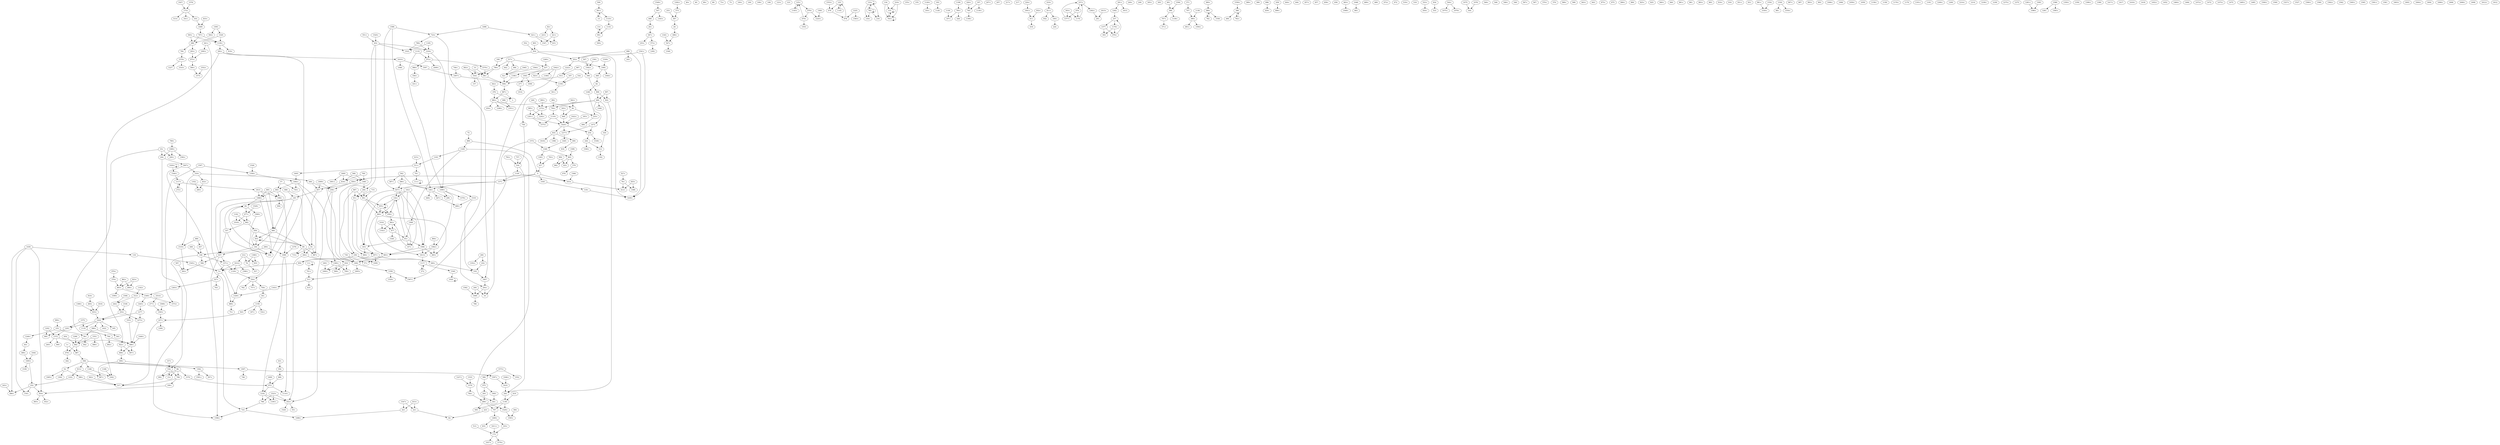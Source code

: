 digraph adj {
graph [k=22]
edge [d=-21]
"1+" [l=43 C=543]
"1-" [l=43 C=543]
"5+" [l=22 C=251]
"5-" [l=22 C=251]
"10+" [l=33 C=937]
"10-" [l=33 C=937]
"13+" [l=45 C=318]
"13-" [l=45 C=318]
"15+" [l=44 C=975]
"15-" [l=44 C=975]
"20+" [l=29 C=743]
"20-" [l=29 C=743]
"36+" [l=24 C=332]
"36-" [l=24 C=332]
"40+" [l=52 C=701]
"40-" [l=52 C=701]
"44+" [l=22 C=83]
"44-" [l=22 C=83]
"52+" [l=22 C=134]
"52-" [l=22 C=134]
"57+" [l=22 C=16]
"57-" [l=22 C=16]
"65+" [l=22 C=55]
"65-" [l=22 C=55]
"69+" [l=31 C=141]
"69-" [l=31 C=141]
"73+" [l=48 C=515]
"73-" [l=48 C=515]
"75+" [l=50 C=993]
"75-" [l=50 C=993]
"76+" [l=24 C=752]
"76-" [l=24 C=752]
"80+" [l=22 C=129]
"80-" [l=22 C=129]
"81+" [l=22 C=19]
"81-" [l=22 C=19]
"82+" [l=22 C=7]
"82-" [l=22 C=7]
"86+" [l=23 C=272]
"86-" [l=23 C=272]
"100+" [l=43 C=1018]
"100-" [l=43 C=1018]
"102+" [l=22 C=24]
"102-" [l=22 C=24]
"103+" [l=61 C=2187]
"103-" [l=61 C=2187]
"108+" [l=55 C=1104]
"108-" [l=55 C=1104]
"111+" [l=23 C=51]
"111-" [l=23 C=51]
"118+" [l=25 C=309]
"118-" [l=25 C=309]
"123+" [l=29 C=1991]
"123-" [l=29 C=1991]
"125+" [l=42 C=1299]
"125-" [l=42 C=1299]
"133+" [l=22 C=776]
"133-" [l=22 C=776]
"134+" [l=23 C=15]
"134-" [l=23 C=15]
"144+" [l=22 C=265]
"144-" [l=22 C=265]
"145+" [l=22 C=28]
"145-" [l=22 C=28]
"146+" [l=23 C=50]
"146-" [l=23 C=50]
"147+" [l=22 C=15]
"147-" [l=22 C=15]
"155+" [l=45 C=353]
"155-" [l=45 C=353]
"157+" [l=43 C=915]
"157-" [l=43 C=915]
"165+" [l=43 C=432]
"165-" [l=43 C=432]
"173+" [l=22 C=17]
"173-" [l=22 C=17]
"187+" [l=42 C=276]
"187-" [l=42 C=276]
"190+" [l=43 C=509]
"190-" [l=43 C=509]
"193+" [l=61 C=2027]
"193-" [l=61 C=2027]
"197+" [l=30 C=851]
"197-" [l=30 C=851]
"200+" [l=44 C=799]
"200-" [l=44 C=799]
"204+" [l=23 C=108]
"204-" [l=23 C=108]
"206+" [l=39 C=801]
"206-" [l=39 C=801]
"207+" [l=34 C=677]
"207-" [l=34 C=677]
"216+" [l=22 C=14]
"216-" [l=22 C=14]
"217+" [l=43 C=1049]
"217-" [l=43 C=1049]
"221+" [l=23 C=51]
"221-" [l=23 C=51]
"223+" [l=22 C=15]
"223-" [l=22 C=15]
"224+" [l=35 C=1038]
"224-" [l=35 C=1038]
"233+" [l=24 C=271]
"233-" [l=24 C=271]
"237+" [l=47 C=1978]
"237-" [l=47 C=1978]
"240+" [l=41 C=637]
"240-" [l=41 C=637]
"243+" [l=49 C=823]
"243-" [l=49 C=823]
"244+" [l=22 C=69]
"244-" [l=22 C=69]
"249+" [l=43 C=750]
"249-" [l=43 C=750]
"252+" [l=22 C=120]
"252-" [l=22 C=120]
"253+" [l=25 C=170]
"253-" [l=25 C=170]
"254+" [l=26 C=521]
"254-" [l=26 C=521]
"258+" [l=22 C=30]
"258-" [l=22 C=30]
"260+" [l=22 C=10]
"260-" [l=22 C=10]
"264+" [l=22 C=85]
"264-" [l=22 C=85]
"272+" [l=52 C=388]
"272-" [l=52 C=388]
"277+" [l=44 C=950]
"277-" [l=44 C=950]
"288+" [l=22 C=262]
"288-" [l=22 C=262]
"291+" [l=52 C=829]
"291-" [l=52 C=829]
"292+" [l=22 C=244]
"292-" [l=22 C=244]
"293+" [l=22 C=181]
"293-" [l=22 C=181]
"303+" [l=405 C=16233]
"303-" [l=405 C=16233]
"305+" [l=44 C=687]
"305-" [l=44 C=687]
"306+" [l=22 C=90]
"306-" [l=22 C=90]
"312+" [l=26 C=303]
"312-" [l=26 C=303]
"317+" [l=30 C=958]
"317-" [l=30 C=958]
"318+" [l=22 C=26]
"318-" [l=22 C=26]
"327+" [l=24 C=219]
"327-" [l=24 C=219]
"334+" [l=24 C=631]
"334-" [l=24 C=631]
"341+" [l=43 C=563]
"341-" [l=43 C=563]
"343+" [l=57 C=992]
"343-" [l=57 C=992]
"367+" [l=43 C=671]
"367-" [l=43 C=671]
"369+" [l=45 C=835]
"369-" [l=45 C=835]
"371+" [l=32 C=495]
"371-" [l=32 C=495]
"388+" [l=22 C=61]
"388-" [l=22 C=61]
"389+" [l=23 C=18]
"389-" [l=23 C=18]
"396+" [l=22 C=53]
"396-" [l=22 C=53]
"400+" [l=48 C=1043]
"400-" [l=48 C=1043]
"412+" [l=22 C=363]
"412-" [l=22 C=363]
"415+" [l=34 C=183]
"415-" [l=34 C=183]
"418+" [l=30 C=1161]
"418-" [l=30 C=1161]
"421+" [l=25 C=77]
"421-" [l=25 C=77]
"426+" [l=43 C=572]
"426-" [l=43 C=572]
"431+" [l=43 C=1195]
"431-" [l=43 C=1195]
"432+" [l=22 C=17]
"432-" [l=22 C=17]
"437+" [l=52 C=1104]
"437-" [l=52 C=1104]
"439+" [l=43 C=789]
"439-" [l=43 C=789]
"441+" [l=33 C=744]
"441-" [l=33 C=744]
"442+" [l=43 C=937]
"442-" [l=43 C=937]
"444+" [l=34 C=242]
"444-" [l=34 C=242]
"446+" [l=22 C=80]
"446-" [l=22 C=80]
"447+" [l=22 C=61]
"447-" [l=22 C=61]
"448+" [l=22 C=27]
"448-" [l=22 C=27]
"452+" [l=22 C=40]
"452-" [l=22 C=40]
"454+" [l=43 C=532]
"454-" [l=43 C=532]
"457+" [l=51 C=1216]
"457-" [l=51 C=1216]
"458+" [l=42 C=751]
"458-" [l=42 C=751]
"463+" [l=22 C=149]
"463-" [l=22 C=149]
"466+" [l=25 C=551]
"466-" [l=25 C=551]
"469+" [l=37 C=521]
"469-" [l=37 C=521]
"472+" [l=62 C=816]
"472-" [l=62 C=816]
"476+" [l=23 C=310]
"476-" [l=23 C=310]
"477+" [l=22 C=62]
"477-" [l=22 C=62]
"479+" [l=32 C=4983]
"479-" [l=32 C=4983]
"490+" [l=35 C=462]
"490-" [l=35 C=462]
"491+" [l=41 C=634]
"491-" [l=41 C=634]
"498+" [l=39 C=845]
"498-" [l=39 C=845]
"507+" [l=22 C=135]
"507-" [l=22 C=135]
"508+" [l=24 C=806]
"508-" [l=24 C=806]
"509+" [l=55 C=446]
"509-" [l=55 C=446]
"511+" [l=22 C=282]
"511-" [l=22 C=282]
"513+" [l=151 C=4419]
"513-" [l=151 C=4419]
"519+" [l=71 C=3103]
"519-" [l=71 C=3103]
"527+" [l=51 C=1074]
"527-" [l=51 C=1074]
"532+" [l=43 C=224]
"532-" [l=43 C=224]
"533+" [l=52 C=1046]
"533-" [l=52 C=1046]
"534+" [l=26 C=319]
"534-" [l=26 C=319]
"535+" [l=60 C=693]
"535-" [l=60 C=693]
"544+" [l=36 C=1131]
"544-" [l=36 C=1131]
"546+" [l=137 C=2560]
"546-" [l=137 C=2560]
"547+" [l=26 C=307]
"547-" [l=26 C=307]
"548+" [l=39 C=826]
"548-" [l=39 C=826]
"551+" [l=48 C=722]
"551-" [l=48 C=722]
"552+" [l=36 C=771]
"552-" [l=36 C=771]
"556+" [l=22 C=59]
"556-" [l=22 C=59]
"562+" [l=22 C=11]
"562-" [l=22 C=11]
"564+" [l=24 C=136]
"564-" [l=24 C=136]
"565+" [l=22 C=394]
"565-" [l=22 C=394]
"567+" [l=90 C=1457]
"567-" [l=90 C=1457]
"568+" [l=22 C=25]
"568-" [l=22 C=25]
"570+" [l=48 C=826]
"570-" [l=48 C=826]
"573+" [l=22 C=83]
"573-" [l=22 C=83]
"579+" [l=69 C=2011]
"579-" [l=69 C=2011]
"580+" [l=69 C=671]
"580-" [l=69 C=671]
"586+" [l=22 C=195]
"586-" [l=22 C=195]
"587+" [l=23 C=20]
"587-" [l=23 C=20]
"588+" [l=28 C=412]
"588-" [l=28 C=412]
"589+" [l=55 C=426]
"589-" [l=55 C=426]
"619+" [l=27 C=713]
"619-" [l=27 C=713]
"623+" [l=22 C=75]
"623-" [l=22 C=75]
"633+" [l=49 C=1116]
"633-" [l=49 C=1116]
"634+" [l=43 C=849]
"634-" [l=43 C=849]
"642+" [l=90 C=866]
"642-" [l=90 C=866]
"643+" [l=34 C=419]
"643-" [l=34 C=419]
"655+" [l=22 C=3958]
"655-" [l=22 C=3958]
"657+" [l=22 C=105]
"657-" [l=22 C=105]
"658+" [l=22 C=147]
"658-" [l=22 C=147]
"660+" [l=22 C=115]
"660-" [l=22 C=115]
"662+" [l=22 C=62]
"662-" [l=22 C=62]
"663+" [l=22 C=55]
"663-" [l=22 C=55]
"665+" [l=29 C=115]
"665-" [l=29 C=115]
"666+" [l=22 C=9]
"666-" [l=22 C=9]
"675+" [l=595 C=22368]
"675-" [l=595 C=22368]
"676+" [l=63 C=2469]
"676-" [l=63 C=2469]
"678+" [l=26 C=2377]
"678-" [l=26 C=2377]
"680+" [l=59 C=945]
"680-" [l=59 C=945]
"686+" [l=25 C=554]
"686-" [l=25 C=554]
"687+" [l=47 C=902]
"687-" [l=47 C=902]
"688+" [l=43 C=854]
"688-" [l=43 C=854]
"690+" [l=43 C=760]
"690-" [l=43 C=760]
"696+" [l=54 C=1003]
"696-" [l=54 C=1003]
"701+" [l=39 C=139]
"701-" [l=39 C=139]
"707+" [l=23 C=201]
"707-" [l=23 C=201]
"709+" [l=43 C=478]
"709-" [l=43 C=478]
"715+" [l=27 C=89]
"715-" [l=27 C=89]
"723+" [l=22 C=41]
"723-" [l=22 C=41]
"730+" [l=22 C=10]
"730-" [l=22 C=10]
"746+" [l=42 C=948]
"746-" [l=42 C=948]
"757+" [l=34 C=928]
"757-" [l=34 C=928]
"758+" [l=27 C=418]
"758-" [l=27 C=418]
"762+" [l=37 C=438]
"762-" [l=37 C=438]
"763+" [l=50 C=690]
"763-" [l=50 C=690]
"764+" [l=23 C=106]
"764-" [l=23 C=106]
"768+" [l=67 C=947]
"768-" [l=67 C=947]
"782+" [l=40 C=537]
"782-" [l=40 C=537]
"783+" [l=43 C=301]
"783-" [l=43 C=301]
"784+" [l=22 C=125]
"784-" [l=22 C=125]
"785+" [l=22 C=86]
"785-" [l=22 C=86]
"788+" [l=22 C=79]
"788-" [l=22 C=79]
"797+" [l=22 C=148]
"797-" [l=22 C=148]
"799+" [l=22 C=64]
"799-" [l=22 C=64]
"802+" [l=32 C=414]
"802-" [l=32 C=414]
"805+" [l=38 C=1078]
"805-" [l=38 C=1078]
"806+" [l=33 C=606]
"806-" [l=33 C=606]
"815+" [l=22 C=7]
"815-" [l=22 C=7]
"816+" [l=53 C=1045]
"816-" [l=53 C=1045]
"818+" [l=23 C=37]
"818-" [l=23 C=37]
"825+" [l=35 C=557]
"825-" [l=35 C=557]
"833+" [l=23 C=171]
"833-" [l=23 C=171]
"835+" [l=43 C=880]
"835-" [l=43 C=880]
"837+" [l=22 C=231]
"837-" [l=22 C=231]
"840+" [l=45 C=872]
"840-" [l=45 C=872]
"842+" [l=35 C=344]
"842-" [l=35 C=344]
"850+" [l=186 C=6853]
"850-" [l=186 C=6853]
"861+" [l=37 C=480]
"861-" [l=37 C=480]
"862+" [l=48 C=902]
"862-" [l=48 C=902]
"863+" [l=22 C=99]
"863-" [l=22 C=99]
"875+" [l=22 C=115]
"875-" [l=22 C=115]
"876+" [l=81 C=2723]
"876-" [l=81 C=2723]
"882+" [l=23 C=335]
"882-" [l=23 C=335]
"883+" [l=22 C=1244]
"883-" [l=22 C=1244]
"887+" [l=45 C=1079]
"887-" [l=45 C=1079]
"889+" [l=22 C=315]
"889-" [l=22 C=315]
"892+" [l=42 C=616]
"892-" [l=42 C=616]
"894+" [l=22 C=14]
"894-" [l=22 C=14]
"900+" [l=41 C=822]
"900-" [l=41 C=822]
"901+" [l=24 C=85]
"901-" [l=24 C=85]
"907+" [l=26 C=643]
"907-" [l=26 C=643]
"908+" [l=50 C=1241]
"908-" [l=50 C=1241]
"911+" [l=44 C=1837]
"911-" [l=44 C=1837]
"913+" [l=30 C=986]
"913-" [l=30 C=986]
"916+" [l=43 C=573]
"916-" [l=43 C=573]
"922+" [l=77 C=963]
"922-" [l=77 C=963]
"923+" [l=45 C=608]
"923-" [l=45 C=608]
"931+" [l=36 C=217]
"931-" [l=36 C=217]
"932+" [l=27 C=786]
"932-" [l=27 C=786]
"934+" [l=24 C=256]
"934-" [l=24 C=256]
"948+" [l=29 C=449]
"948-" [l=29 C=449]
"967+" [l=31 C=998]
"967-" [l=31 C=998]
"968+" [l=1649 C=80914]
"968-" [l=1649 C=80914]
"972+" [l=22 C=83]
"972-" [l=22 C=83]
"981+" [l=22 C=57]
"981-" [l=22 C=57]
"987+" [l=406 C=15877]
"987-" [l=406 C=15877]
"993+" [l=41 C=987]
"993-" [l=41 C=987]
"994+" [l=41 C=502]
"994-" [l=41 C=502]
"995+" [l=28 C=242]
"995-" [l=28 C=242]
"1001+" [l=28 C=309]
"1001-" [l=28 C=309]
"1006+" [l=43 C=644]
"1006-" [l=43 C=644]
"1007+" [l=22 C=143]
"1007-" [l=22 C=143]
"1008+" [l=43 C=615]
"1008-" [l=43 C=615]
"1009+" [l=22 C=27]
"1009-" [l=22 C=27]
"1014+" [l=42 C=1184]
"1014-" [l=42 C=1184]
"1016+" [l=33 C=414]
"1016-" [l=33 C=414]
"1020+" [l=40 C=200]
"1020-" [l=40 C=200]
"1027+" [l=64 C=922]
"1027-" [l=64 C=922]
"1042+" [l=47 C=647]
"1042-" [l=47 C=647]
"1044+" [l=55 C=1249]
"1044-" [l=55 C=1249]
"1046+" [l=39 C=304]
"1046-" [l=39 C=304]
"1048+" [l=34 C=1442]
"1048-" [l=34 C=1442]
"1059+" [l=52 C=697]
"1059-" [l=52 C=697]
"1062+" [l=22 C=7]
"1062-" [l=22 C=7]
"1065+" [l=53 C=1307]
"1065-" [l=53 C=1307]
"1066+" [l=22 C=10]
"1066-" [l=22 C=10]
"1069+" [l=23 C=249]
"1069-" [l=23 C=249]
"1075+" [l=28 C=483]
"1075-" [l=28 C=483]
"1076+" [l=28 C=523]
"1076-" [l=28 C=523]
"1083+" [l=45 C=1118]
"1083-" [l=45 C=1118]
"1095+" [l=28 C=936]
"1095-" [l=28 C=936]
"1099+" [l=22 C=43]
"1099-" [l=22 C=43]
"1102+" [l=22 C=9]
"1102-" [l=22 C=9]
"1110+" [l=22 C=8]
"1110-" [l=22 C=8]
"1117+" [l=25 C=131]
"1117-" [l=25 C=131]
"1119+" [l=31 C=567]
"1119-" [l=31 C=567]
"1126+" [l=35 C=692]
"1126-" [l=35 C=692]
"1129+" [l=43 C=1199]
"1129-" [l=43 C=1199]
"1130+" [l=35 C=497]
"1130-" [l=35 C=497]
"1133+" [l=40 C=171]
"1133-" [l=40 C=171]
"1136+" [l=69 C=1708]
"1136-" [l=69 C=1708]
"1139+" [l=22 C=343]
"1139-" [l=22 C=343]
"1145+" [l=42 C=511]
"1145-" [l=42 C=511]
"1158+" [l=43 C=953]
"1158-" [l=43 C=953]
"1159+" [l=24 C=132]
"1159-" [l=24 C=132]
"1162+" [l=47 C=1152]
"1162-" [l=47 C=1152]
"1163+" [l=108 C=2425]
"1163-" [l=108 C=2425]
"1166+" [l=22 C=57]
"1166-" [l=22 C=57]
"1168+" [l=43 C=746]
"1168-" [l=43 C=746]
"1170+" [l=34 C=888]
"1170-" [l=34 C=888]
"1176+" [l=46 C=1043]
"1176-" [l=46 C=1043]
"1185+" [l=22 C=56]
"1185-" [l=22 C=56]
"1191+" [l=64 C=813]
"1191-" [l=64 C=813]
"1196+" [l=53 C=720]
"1196-" [l=53 C=720]
"1200+" [l=31 C=349]
"1200-" [l=31 C=349]
"1201+" [l=31 C=384]
"1201-" [l=31 C=384]
"1202+" [l=47 C=1493]
"1202-" [l=47 C=1493]
"1214+" [l=23 C=14]
"1214-" [l=23 C=14]
"1222+" [l=36 C=589]
"1222-" [l=36 C=589]
"1225+" [l=44 C=3159]
"1225-" [l=44 C=3159]
"1227+" [l=67 C=1243]
"1227-" [l=67 C=1243]
"1234+" [l=22 C=101]
"1234-" [l=22 C=101]
"1238+" [l=43 C=1136]
"1238-" [l=43 C=1136]
"1246+" [l=50 C=1293]
"1246-" [l=50 C=1293]
"1260+" [l=62 C=1744]
"1260-" [l=62 C=1744]
"1262+" [l=159 C=5159]
"1262-" [l=159 C=5159]
"1263+" [l=43 C=702]
"1263-" [l=43 C=702]
"1275+" [l=39 C=826]
"1275-" [l=39 C=826]
"1277+" [l=26 C=99]
"1277-" [l=26 C=99]
"1281+" [l=54 C=1134]
"1281-" [l=54 C=1134]
"1292+" [l=43 C=815]
"1292-" [l=43 C=815]
"1296+" [l=161 C=2963]
"1296-" [l=161 C=2963]
"1329+" [l=23 C=247]
"1329-" [l=23 C=247]
"1343+" [l=34 C=508]
"1343-" [l=34 C=508]
"1349+" [l=24 C=120]
"1349-" [l=24 C=120]
"1350+" [l=38 C=812]
"1350-" [l=38 C=812]
"1352+" [l=22 C=11]
"1352-" [l=22 C=11]
"1358+" [l=22 C=75]
"1358-" [l=22 C=75]
"1360+" [l=22 C=57]
"1360-" [l=22 C=57]
"1366+" [l=72 C=2069]
"1366-" [l=72 C=2069]
"1368+" [l=69 C=1604]
"1368-" [l=69 C=1604]
"1371+" [l=43 C=549]
"1371-" [l=43 C=549]
"1372+" [l=23 C=279]
"1372-" [l=23 C=279]
"1377+" [l=46 C=1236]
"1377-" [l=46 C=1236]
"1379+" [l=43 C=234]
"1379-" [l=43 C=234]
"1390+" [l=38 C=741]
"1390-" [l=38 C=741]
"1417+" [l=62 C=2908]
"1417-" [l=62 C=2908]
"1418+" [l=34 C=827]
"1418-" [l=34 C=827]
"1422+" [l=43 C=950]
"1422-" [l=43 C=950]
"1424+" [l=22 C=189]
"1424-" [l=22 C=189]
"1430+" [l=22 C=163]
"1430-" [l=22 C=163]
"1445+" [l=24 C=55]
"1445-" [l=24 C=55]
"1446+" [l=56 C=1067]
"1446-" [l=56 C=1067]
"1452+" [l=51 C=1272]
"1452-" [l=51 C=1272]
"1464+" [l=58 C=1028]
"1464-" [l=58 C=1028]
"1469+" [l=23 C=289]
"1469-" [l=23 C=289]
"1472+" [l=49 C=608]
"1472-" [l=49 C=608]
"1473+" [l=43 C=288]
"1473-" [l=43 C=288]
"1475+" [l=59 C=2525]
"1475-" [l=59 C=2525]
"1485+" [l=33 C=453]
"1485-" [l=33 C=453]
"1492+" [l=22 C=67]
"1492-" [l=22 C=67]
"1498+" [l=22 C=15]
"1498-" [l=22 C=15]
"1500+" [l=86 C=1868]
"1500-" [l=86 C=1868]
"1506+" [l=43 C=679]
"1506-" [l=43 C=679]
"1519+" [l=22 C=15]
"1519-" [l=22 C=15]
"1520+" [l=198 C=5583]
"1520-" [l=198 C=5583]
"1523+" [l=1703 C=79918]
"1523-" [l=1703 C=79918]
"1526+" [l=1318 C=72862]
"1526-" [l=1318 C=72862]
"1527+" [l=3585 C=156724]
"1527-" [l=3585 C=156724]
"1528+" [l=756 C=35932]
"1528-" [l=756 C=35932]
"1529+" [l=1193 C=55928]
"1529-" [l=1193 C=55928]
"1530+" [l=3970 C=198330]
"1530-" [l=3970 C=198330]
"1533+" [l=3210 C=169010]
"1533-" [l=3210 C=169010]
"1538+" [l=843 C=42038]
"1538-" [l=843 C=42038]
"1539+" [l=605 C=25487]
"1539-" [l=605 C=25487]
"1540+" [l=2831 C=127690]
"1540-" [l=2831 C=127690]
"1541+" [l=1095 C=56243]
"1541-" [l=1095 C=56243]
"1545+" [l=3652 C=183084]
"1545-" [l=3652 C=183084]
"1547+" [l=1657 C=84492]
"1547-" [l=1657 C=84492]
"1549+" [l=540 C=27973]
"1549-" [l=540 C=27973]
"1551+" [l=8843 C=452789]
"1551-" [l=8843 C=452789]
"1552+" [l=1547 C=82109]
"1552-" [l=1547 C=82109]
"1553+" [l=2155 C=111556]
"1553-" [l=2155 C=111556]
"1554+" [l=877 C=37140]
"1554-" [l=877 C=37140]
"1558+" [l=3372 C=157595]
"1558-" [l=3372 C=157595]
"1560+" [l=7628 C=383898]
"1560-" [l=7628 C=383898]
"1562+" [l=2099 C=87592]
"1562-" [l=2099 C=87592]
"1563+" [l=664 C=22153]
"1563-" [l=664 C=22153]
"1564+" [l=417 C=24551]
"1564-" [l=417 C=24551]
"1565+" [l=11452 C=530092]
"1565-" [l=11452 C=530092]
"1566+" [l=451 C=17949]
"1566-" [l=451 C=17949]
"1567+" [l=2964 C=142831]
"1567-" [l=2964 C=142831]
"1569+" [l=2440 C=135882]
"1569-" [l=2440 C=135882]
"1570+" [l=1050 C=54929]
"1570-" [l=1050 C=54929]
"1572+" [l=737 C=28780]
"1572-" [l=737 C=28780]
"1573+" [l=718 C=31934]
"1573-" [l=718 C=31934]
"1575+" [l=1901 C=97066]
"1575-" [l=1901 C=97066]
"1576+" [l=954 C=49764]
"1576-" [l=954 C=49764]
"1579+" [l=2648 C=131437]
"1579-" [l=2648 C=131437]
"1581+" [l=1630 C=75020]
"1581-" [l=1630 C=75020]
"1582+" [l=3530 C=177926]
"1582-" [l=3530 C=177926]
"1583+" [l=6165 C=318227]
"1583-" [l=6165 C=318227]
"1585+" [l=900 C=43448]
"1585-" [l=900 C=43448]
"1586+" [l=1745 C=89433]
"1586-" [l=1745 C=89433]
"1591+" [l=2863 C=128379]
"1591-" [l=2863 C=128379]
"1592+" [l=9519 C=466283]
"1592-" [l=9519 C=466283]
"1594+" [l=1011 C=45100]
"1594-" [l=1011 C=45100]
"1595+" [l=1217 C=53865]
"1595-" [l=1217 C=53865]
"1596+" [l=1718 C=89404]
"1596-" [l=1718 C=89404]
"1597+" [l=1609 C=60954]
"1597-" [l=1609 C=60954]
"1599+" [l=545 C=28346]
"1599-" [l=545 C=28346]
"1600+" [l=1714 C=96609]
"1600-" [l=1714 C=96609]
"1601+" [l=628 C=26011]
"1601-" [l=628 C=26011]
"1603+" [l=4264 C=213689]
"1603-" [l=4264 C=213689]
"1604+" [l=1887 C=82452]
"1604-" [l=1887 C=82452]
"1605+" [l=4150 C=216044]
"1605-" [l=4150 C=216044]
"1606+" [l=8005 C=356256]
"1606-" [l=8005 C=356256]
"1607+" [l=10006 C=474855]
"1607-" [l=10006 C=474855]
"1608+" [l=7771 C=438019]
"1608-" [l=7771 C=438019]
"1609+" [l=2111 C=96580]
"1609-" [l=2111 C=96580]
"1610+" [l=10952 C=543315]
"1610-" [l=10952 C=543315]
"1611+" [l=1824 C=78877]
"1611-" [l=1824 C=78877]
"1612+" [l=4845 C=257106]
"1612-" [l=4845 C=257106]
"1613+" [l=7794 C=358831]
"1613-" [l=7794 C=358831]
"1614+" [l=11083 C=528134]
"1614-" [l=11083 C=528134]
"1615+" [l=6704 C=325112]
"1615-" [l=6704 C=325112]
"1616+" [l=6109 C=315101]
"1616-" [l=6109 C=315101]
"1+" -> "476+"
"1+" -> "887-"
"5+" -> "889+" [d=-17]
"5+" -> "327+" [d=-16]
"5-" -> "850+" [d=-19]
"5-" -> "1371-" [d=-18]
"5-" -> "1545-"
"5-" -> "1614-" [d=-15]
"10+" -> "200+" [d=-11]
"10+" -> "204-" [d=-11]
"10+" -> "1042-" [d=-11]
"13+" -> "901-"
"13-" -> "901+"
"15-" -> "534+" [d=-19]
"15-" -> "86+" [d=-10]
"20+" -> "367+"
"20-" -> "498+"
"36+" -> "842-"
"36+" -> "882-" [d=-17]
"36-" -> "233+" [d=-15]
"36-" -> "948-" [d=-13]
"44+" -> "369+"
"44-" -> "1246-" [d=-19]
"52+" -> "508+" [d=-19]
"52-" -> "1065+"
"52-" -> "588+" [d=-19]
"52-" -> "1564-" [d=-19]
"57-" -> "663-"
"57-" -> "730+"
"65+" -> "144+"
"65+" -> "145+"
"65+" -> "147+"
"65+" -> "1066-"
"65-" -> "477+" [d=-14]
"65-" -> "1569+"
"75-" -> "889-"
"76+" -> "1368-"
"76+" -> "412+" [d=-19]
"76-" -> "527-" [d=-18]
"80+" -> "655+"
"80+" -> "658+"
"80+" -> "660+"
"80-" -> "264+"
"80-" -> "715+"
"80-" -> "687+" [d=-18]
"81+" -> "657+"
"81+" -> "666+"
"81-" -> "264+"
"81-" -> "715+"
"81-" -> "687+" [d=-18]
"82+" -> "221+"
"82+" -> "223+"
"86+" -> "508+" [d=-19]
"86-" -> "799-" [d=-10]
"86-" -> "15+" [d=-10]
"86-" -> "802-" [d=-10]
"86-" -> "1570-"
"102+" -> "144+"
"102+" -> "145+"
"102+" -> "147+"
"102+" -> "1066-"
"103+" -> "173-" [d=-16]
"103-" -> "1469-"
"111+" -> "111+" [d=-19]
"111-" -> "701+"
"111-" -> "111-" [d=-19]
"118+" -> "1430+" [d=-11]
"118-" -> "1545+" [d=-18]
"125+" -> "678+" [d=-20]
"125+" -> "1145+" [d=-20]
"125-" -> "1145-"
"125-" -> "479-" [d=-16]
"133+" -> "133+"
"133+" -> "134+"
"133+" -> "216-"
"133+" -> "783-"
"133-" -> "133-"
"133-" -> "783+"
"134-" -> "133-"
"134-" -> "783+"
"144+" -> "655+"
"144+" -> "658+"
"144+" -> "660+"
"144-" -> "65-"
"144-" -> "102-"
"144-" -> "837-"
"145+" -> "657+"
"145+" -> "666+"
"145-" -> "65-"
"145-" -> "102-"
"145-" -> "837-"
"146+" -> "447+"
"146+" -> "448+"
"146+" -> "206-" [d=-17]
"146-" -> "586-"
"146-" -> "1371+"
"146-" -> "1596+" [d=-19]
"147+" -> "662+"
"147-" -> "65-"
"147-" -> "102-"
"147-" -> "837-"
"157+" -> "534-"
"165+" -> "1424+"
"173+" -> "103-" [d=-16]
"173+" -> "513+" [d=-16]
"173+" -> "1611-"
"173-" -> "1027+"
"173-" -> "1576+"
"187-" -> "1159+" [d=-20]
"190+" -> "934+"
"190-" -> "799+"
"193-" -> "1126-"
"197-" -> "1130+"
"197-" -> "785-" [d=-18]
"200-" -> "1069-" [d=-18]
"200-" -> "10-" [d=-11]
"204+" -> "1069-" [d=-18]
"204+" -> "10-" [d=-11]
"204-" -> "534-" [d=-18]
"204-" -> "1607+"
"206+" -> "1099-" [d=-15]
"206+" -> "146-" [d=-17]
"216+" -> "133-"
"216+" -> "783+"
"221+" -> "815-"
"221+" -> "1547-" [d=-20]
"221-" -> "82-"
"223-" -> "82-"
"224+" -> "1001+"
"233+" -> "690-"
"233-" -> "36+" [d=-15]
"233-" -> "1246+" [d=-18]
"237+" -> "876-"
"237+" -> "1262+"
"237-" -> "1176+"
"237-" -> "1377-"
"240-" -> "1372+" [d=-20]
"243+" -> "686+" [d=-17]
"244+" -> "254+"
"244-" -> "312-" [d=-12]
"244-" -> "1506+" [d=-19]
"252+" -> "1222+"
"252+" -> "1095-" [d=-19]
"252-" -> "686+" [d=-15]
"252-" -> "934+" [d=-11]
"252-" -> "1541-" [d=-15]
"253-" -> "367-"
"254+" -> "1473+"
"254+" -> "1424-" [d=-20]
"254-" -> "244-"
"254-" -> "1538+"
"258+" -> "1360+" [d=-20]
"258+" -> "452+" [d=-17]
"258-" -> "446+"
"258-" -> "850-"
"258-" -> "1009-"
"260-" -> "432-"
"260-" -> "1352+"
"264+" -> "1360+"
"264+" -> "452+" [d=-18]
"264-" -> "80+"
"264-" -> "81+"
"272+" -> "1117+"
"272-" -> "1117-"
"277+" -> "1563+"
"277-" -> "1014-"
"288+" -> "565-"
"288+" -> "797-"
"288+" -> "1529+"
"288-" -> "293+"
"288-" -> "784-"
"291+" -> "1262-"
"291+" -> "1615-"
"292+" -> "922+"
"292+" -> "334+" [d=-18]
"292+" -> "1610+" [d=-20]
"292-" -> "1139-"
"293+" -> "875+" [d=-17]
"293-" -> "288+"
"303+" -> "1176-"
"303+" -> "1377+"
"306+" -> "967+" [d=-11]
"306+" -> "1592-"
"306-" -> "908-"
"312+" -> "535+"
"312+" -> "244+" [d=-12]
"312-" -> "1162-"
"317+" -> "799+" [d=-14]
"317+" -> "437-" [d=-10]
"317+" -> "588-" [d=-10]
"317+" -> "642-" [d=-10]
"318+" -> "432+"
"318+" -> "446-"
"318+" -> "1519+" [d=-19]
"318-" -> "1607-"
"327+" -> "763-"
"327+" -> "1263+"
"327-" -> "5-" [d=-16]
"334+" -> "757+"
"334+" -> "758+"
"334+" -> "762-"
"334-" -> "1129-"
"334-" -> "292-" [d=-18]
"341+" -> "758-"
"341-" -> "1159-"
"343+" -> "948-"
"367+" -> "253+"
"367+" -> "573+"
"367-" -> "20-"
"369+" -> "1095+" [d=-20]
"369-" -> "44-"
"371-" -> "707-"
"388+" -> "782-"
"388+" -> "1558-"
"388-" -> "490-"
"388-" -> "782+"
"396+" -> "491+"
"396+" -> "1594+"
"396-" -> "1136+"
"396-" -> "707+" [d=-12]
"400+" -> "833+"
"400-" -> "816-"
"412-" -> "76-" [d=-19]
"412-" -> "835-" [d=-19]
"412-" -> "1614+"
"415+" -> "511+"
"418+" -> "911+"
"421+" -> "815-"
"421+" -> "1547-" [d=-20]
"421-" -> "1498+"
"426+" -> "785-"
"431-" -> "556-"
"432+" -> "260+"
"432-" -> "318-"
"437+" -> "1260-"
"437+" -> "317-" [d=-10]
"437-" -> "923+"
"437-" -> "1563-"
"439-" -> "696+"
"441+" -> "1083+"
"441+" -> "1329+" [d=-17]
"442+" -> "476-"
"446+" -> "318-"
"446-" -> "258+"
"446-" -> "657-"
"447+" -> "680+"
"447-" -> "146-"
"448-" -> "146-"
"452+" -> "551-"
"452+" -> "1520-"
"452-" -> "264-" [d=-18]
"452-" -> "1234+" [d=-16]
"452-" -> "258-" [d=-17]
"452-" -> "1523-" [d=-16]
"454-" -> "882-" [d=-17]
"463+" -> "1048+"
"466+" -> "907+"
"466+" -> "908+"
"466-" -> "1372+" [d=-16]
"466-" -> "535-" [d=-20]
"466-" -> "1446-" [d=-20]
"466-" -> "1473-" [d=-18]
"466-" -> "764+" [d=-15]
"476+" -> "442-"
"476-" -> "1-"
"476-" -> "882+"
"477+" -> "1016+"
"477+" -> "662-" [d=-11]
"477-" -> "65+" [d=-14]
"477-" -> "1528-"
"479+" -> "125+" [d=-16]
"479+" -> "1553-"
"479-" -> "678-"
"490+" -> "388+"
"491-" -> "396-"
"498+" -> "547+"
"498-" -> "20+"
"507-" -> "1592+"
"508+" -> "887+"
"508-" -> "52-" [d=-19]
"508-" -> "86-" [d=-19]
"508-" -> "1166-" [d=-19]
"508-" -> "1007-" [d=-19]
"508-" -> "913+" [d=-18]
"509-" -> "901+"
"511+" -> "701-" [d=-20]
"511+" -> "1605-"
"511-" -> "415-"
"511-" -> "1163+"
"513-" -> "173-" [d=-16]
"527+" -> "76+" [d=-18]
"532-" -> "1159+"
"533+" -> "634+"
"534+" -> "157-"
"534+" -> "204+" [d=-18]
"534-" -> "799-" [d=-19]
"534-" -> "15+" [d=-19]
"534-" -> "802-" [d=-19]
"535+" -> "466+" [d=-20]
"535-" -> "312-"
"544+" -> "1075+"
"544+" -> "1076+"
"547+" -> "1549-"
"547-" -> "498-"
"547-" -> "1343+"
"551+" -> "452-"
"552-" -> "934-"
"556+" -> "431+"
"556-" -> "968-"
"562-" -> "586+"
"562-" -> "587+"
"562-" -> "1519-"
"564-" -> "1595+"
"565+" -> "288-"
"565+" -> "1139+"
"568-" -> "818+"
"568-" -> "1360-"
"573+" -> "1292-"
"573-" -> "367-"
"579+" -> "863+"
"579-" -> "676-"
"580+" -> "1573-"
"580-" -> "875-"
"586+" -> "146+"
"586+" -> "837+"
"586-" -> "562+"
"587-" -> "562+"
"588+" -> "317-" [d=-10]
"588-" -> "52+" [d=-19]
"619-" -> "1139-"
"623+" -> "994+"
"623+" -> "863+" [d=-18]
"633+" -> "1469-"
"634-" -> "533-"
"642+" -> "317-" [d=-10]
"655+" -> "655+"
"655+" -> "658+"
"655+" -> "660+"
"655-" -> "80-"
"655-" -> "144-"
"655-" -> "655-"
"657+" -> "446+"
"657+" -> "850-"
"657+" -> "1009-"
"657-" -> "81-"
"657-" -> "145-"
"658+" -> "662+"
"658-" -> "80-"
"658-" -> "144-"
"658-" -> "655-"
"660+" -> "663+"
"660+" -> "665+"
"660+" -> "1613+"
"660-" -> "80-"
"660-" -> "144-"
"660-" -> "655-"
"662+" -> "477-" [d=-11]
"662+" -> "1102+" [d=-11]
"662-" -> "147-"
"662-" -> "658-"
"663+" -> "57+"
"663+" -> "1492-" [d=-19]
"663-" -> "660-"
"663-" -> "1062-"
"663-" -> "1066+"
"665-" -> "660-"
"665-" -> "1062-"
"665-" -> "1066+"
"666-" -> "81-"
"666-" -> "145-"
"676+" -> "579+"
"678+" -> "479+"
"678+" -> "1225+" [d=-16]
"678-" -> "125-" [d=-20]
"680-" -> "447-"
"680-" -> "1519+" [d=-19]
"686-" -> "1430+" [d=-16]
"686-" -> "243-" [d=-17]
"686-" -> "252+" [d=-15]
"687-" -> "1492-" [d=-17]
"687-" -> "80+" [d=-18]
"687-" -> "81+" [d=-18]
"688-" -> "1551+"
"690+" -> "233-"
"696-" -> "439+"
"701+" -> "511-" [d=-20]
"701-" -> "111+"
"707+" -> "371+"
"707-" -> "396+" [d=-12]
"709-" -> "818+"
"709-" -> "1360-"
"715-" -> "80+"
"715-" -> "81+"
"723+" -> "788+" [d=-20]
"723+" -> "1607-" [d=-20]
"723-" -> "1498+" [d=-19]
"723-" -> "1596+" [d=-19]
"730-" -> "57+"
"730-" -> "1492-" [d=-19]
"746+" -> "1007+" [d=-20]
"757-" -> "334-"
"758+" -> "341-"
"758-" -> "334-"
"762+" -> "334-"
"763+" -> "327-"
"764+" -> "1119+" [d=-17]
"764-" -> "892+"
"764-" -> "466+" [d=-15]
"768+" -> "1069+"
"782+" -> "388-"
"782-" -> "388+"
"783+" -> "133-"
"783+" -> "783+"
"783-" -> "133+"
"783-" -> "134+"
"783-" -> "216-"
"783-" -> "783-"
"784+" -> "288+"
"784-" -> "1579+"
"785+" -> "426-"
"785+" -> "197+" [d=-18]
"785-" -> "1196+"
"788+" -> "1234+"
"788+" -> "1523-"
"788-" -> "723-" [d=-20]
"797+" -> "288-"
"797+" -> "1139+"
"797-" -> "1469+"
"799+" -> "534+" [d=-19]
"799+" -> "86+" [d=-10]
"799-" -> "190+"
"799-" -> "317-" [d=-14]
"802+" -> "534+" [d=-19]
"802+" -> "86+" [d=-10]
"805-" -> "934-"
"815+" -> "221-"
"815+" -> "421-"
"816+" -> "400+"
"818+" -> "1492-" [d=-19]
"818-" -> "568+"
"818-" -> "709+"
"818-" -> "1600+"
"833+" -> "1424-" [d=-15]
"833-" -> "400-"
"833-" -> "1366-" [d=-15]
"833-" -> "1616+" [d=-15]
"835+" -> "1368-"
"835+" -> "412+" [d=-19]
"837+" -> "144+"
"837+" -> "145+"
"837+" -> "147+"
"837+" -> "1066-"
"837-" -> "586-"
"837-" -> "1371+"
"837-" -> "1596+" [d=-19]
"842+" -> "36-"
"850+" -> "258+"
"850+" -> "657-"
"850-" -> "5+" [d=-19]
"862+" -> "994+"
"862+" -> "863+" [d=-18]
"863+" -> "1349+" [d=-10]
"863+" -> "1599+"
"863-" -> "579-"
"863-" -> "623-" [d=-18]
"863-" -> "862-" [d=-18]
"875+" -> "580+"
"875-" -> "1083-"
"875-" -> "293-" [d=-17]
"876+" -> "237-"
"876-" -> "1176-"
"876-" -> "1377+"
"882+" -> "36-" [d=-17]
"882+" -> "1296+" [d=-18]
"882+" -> "454+" [d=-17]
"882+" -> "1551+" [d=-14]
"882-" -> "476+"
"882-" -> "887-"
"887+" -> "1-"
"887+" -> "882+"
"887-" -> "508-"
"889+" -> "75+"
"889-" -> "1329-" [d=-18]
"889-" -> "5-" [d=-17]
"892-" -> "764+"
"894+" -> "1062+"
"900+" -> "1372+"
"901+" -> "13-"
"901+" -> "1133+"
"901-" -> "13+"
"901-" -> "509+"
"907-" -> "466-"
"907-" -> "922-"
"908+" -> "306+"
"908-" -> "466-"
"908-" -> "922-"
"911+" -> "932-"
"911+" -> "1001-"
"911-" -> "418-"
"913+" -> "1222-"
"913+" -> "967+" [d=-18]
"913-" -> "508+" [d=-18]
"922+" -> "907+"
"922+" -> "908+"
"922-" -> "292-"
"923+" -> "1159+" [d=-20]
"923-" -> "437+"
"932+" -> "911-"
"934+" -> "552+"
"934+" -> "805+"
"934-" -> "190-"
"934-" -> "1430+" [d=-12]
"934-" -> "252+" [d=-11]
"948+" -> "343-"
"948+" -> "36+" [d=-13]
"948-" -> "1424+"
"967-" -> "913-" [d=-18]
"967-" -> "306-" [d=-11]
"968+" -> "556+"
"968-" -> "972-" [d=-20]
"972+" -> "968+" [d=-20]
"972+" -> "1570+" [d=-20]
"972+" -> "1609+"
"972-" -> "1110+"
"972-" -> "1234-"
"981+" -> "1530+"
"994-" -> "623-"
"994-" -> "862-"
"995+" -> "1201+"
"995+" -> "1202+"
"1001+" -> "911-"
"1001-" -> "224-"
"1007+" -> "508+" [d=-19]
"1007-" -> "746-" [d=-20]
"1007-" -> "1597+"
"1008+" -> "1563+"
"1009+" -> "258+"
"1009+" -> "657-"
"1014+" -> "277+"
"1016-" -> "477-"
"1016-" -> "1102+"
"1020+" -> "1020+"
"1020+" -> "1540+"
"1020-" -> "1020-"
"1027-" -> "173+"
"1042+" -> "1166+"
"1042+" -> "1168+"
"1042+" -> "10-" [d=-11]
"1044-" -> "1095+"
"1046+" -> "1610-"
"1048-" -> "463-"
"1062+" -> "663+"
"1062+" -> "665+"
"1062+" -> "1613+"
"1062-" -> "894-"
"1062-" -> "1099-" [d=-16]
"1065-" -> "52+"
"1066+" -> "65-"
"1066+" -> "102-"
"1066+" -> "837-"
"1066-" -> "663+"
"1066-" -> "665+"
"1066-" -> "1613+"
"1069+" -> "200+" [d=-18]
"1069+" -> "204-" [d=-18]
"1069+" -> "1582+"
"1069-" -> "768-"
"1075-" -> "544-"
"1076-" -> "544-"
"1083+" -> "875+"
"1083-" -> "441-"
"1095+" -> "252-" [d=-19]
"1095+" -> "1539-"
"1095-" -> "1044+"
"1095-" -> "369-" [d=-20]
"1099+" -> "206-" [d=-15]
"1099+" -> "1379+" [d=-18]
"1099+" -> "1062+" [d=-16]
"1099-" -> "1110+" [d=-12]
"1099-" -> "1234-" [d=-12]
"1102-" -> "1016+"
"1102-" -> "662-" [d=-11]
"1110-" -> "972+"
"1110-" -> "1099+" [d=-12]
"1117+" -> "272+"
"1117+" -> "1613-"
"1117-" -> "272-"
"1117-" -> "1540-"
"1119+" -> "1424+" [d=-20]
"1119+" -> "1575+"
"1119-" -> "764-" [d=-17]
"1126+" -> "193+"
"1129+" -> "334+"
"1129-" -> "1371-"
"1129-" -> "1614-" [d=-18]
"1130-" -> "197+"
"1133+" -> "1133-" [d=-20]
"1133-" -> "901-"
"1136-" -> "396+"
"1139+" -> "292+"
"1139+" -> "619+"
"1139-" -> "565-"
"1139-" -> "797-"
"1139-" -> "1529+"
"1145+" -> "125+"
"1145-" -> "125-" [d=-20]
"1159+" -> "341+"
"1159-" -> "532+"
"1159-" -> "187+" [d=-20]
"1159-" -> "923-" [d=-20]
"1162+" -> "312+"
"1163+" -> "1329+"
"1163-" -> "511+"
"1166+" -> "508+" [d=-19]
"1166-" -> "1042-"
"1168-" -> "1042-"
"1176+" -> "303-"
"1176+" -> "876+"
"1176-" -> "237+"
"1185-" -> "1234+" [d=-18]
"1185-" -> "1523-" [d=-18]
"1196-" -> "785+"
"1201+" -> "1424+" [d=-20]
"1201+" -> "1575+"
"1201-" -> "995-"
"1201-" -> "1372-" [d=-16]
"1202-" -> "995-"
"1202-" -> "1372-" [d=-16]
"1222+" -> "913-"
"1222-" -> "252-"
"1225-" -> "678-" [d=-16]
"1225-" -> "1583+"
"1227+" -> "1579-"
"1234+" -> "972+"
"1234+" -> "1099+" [d=-12]
"1234-" -> "788-"
"1234-" -> "1185+" [d=-18]
"1234-" -> "452+" [d=-16]
"1246+" -> "44+" [d=-19]
"1246-" -> "233+" [d=-18]
"1260+" -> "437-"
"1262+" -> "291-"
"1262-" -> "237-"
"1263+" -> "1349+"
"1263-" -> "327-"
"1277+" -> "1445-"
"1277-" -> "1473+"
"1277-" -> "1424-" [d=-20]
"1281+" -> "1586+"
"1292+" -> "573-"
"1296-" -> "882-" [d=-18]
"1329+" -> "889+" [d=-18]
"1329-" -> "1163-"
"1329-" -> "441-" [d=-17]
"1329-" -> "1569-" [d=-18]
"1343-" -> "547+"
"1349+" -> "1445+" [d=-20]
"1349+" -> "1572+" [d=-20]
"1349-" -> "1263-"
"1349-" -> "863-" [d=-10]
"1352-" -> "260+"
"1358+" -> "1492+"
"1358-" -> "1526+"
"1358-" -> "1567+"
"1360+" -> "568+"
"1360+" -> "709+"
"1360+" -> "1600+"
"1360-" -> "264-"
"1360-" -> "258-" [d=-20]
"1366+" -> "833+" [d=-15]
"1368+" -> "76-"
"1368+" -> "835-"
"1371+" -> "1129+"
"1371+" -> "5+" [d=-18]
"1371-" -> "146+"
"1371-" -> "837+"
"1372+" -> "1201+" [d=-16]
"1372+" -> "1202+" [d=-16]
"1372-" -> "900-"
"1372-" -> "240+" [d=-20]
"1372-" -> "466+" [d=-16]
"1377+" -> "237+"
"1377-" -> "303-"
"1377-" -> "876+"
"1379-" -> "1099-" [d=-18]
"1422+" -> "1424+"
"1424+" -> "254-" [d=-20]
"1424+" -> "1277+" [d=-20]
"1424+" -> "833-" [d=-15]
"1424-" -> "165-"
"1424-" -> "948+"
"1424-" -> "1422-"
"1424-" -> "1119-" [d=-20]
"1424-" -> "1201-" [d=-20]
"1430-" -> "686+" [d=-16]
"1430-" -> "118-" [d=-11]
"1430-" -> "934+" [d=-12]
"1430-" -> "1541-" [d=-16]
"1445+" -> "1277-"
"1445-" -> "1349-" [d=-20]
"1446+" -> "466+" [d=-20]
"1469+" -> "103+"
"1469+" -> "633-"
"1469-" -> "797+"
"1473+" -> "466+" [d=-18]
"1473-" -> "254-"
"1473-" -> "1277+"
"1492+" -> "687+" [d=-17]
"1492+" -> "818-" [d=-19]
"1492+" -> "663-" [d=-19]
"1492+" -> "730+" [d=-19]
"1492-" -> "1358-"
"1492-" -> "1605+"
"1498-" -> "421+"
"1498-" -> "723+" [d=-19]
"1506-" -> "244+" [d=-19]
"1519+" -> "562+"
"1519-" -> "318-" [d=-19]
"1519-" -> "680+" [d=-19]
"1520+" -> "452-"
"1523+" -> "788-"
"1523+" -> "1185+" [d=-18]
"1523+" -> "452+" [d=-16]
"1526-" -> "1358+"
"1528+" -> "477+"
"1529+" -> "1595+" [d=-80]
"1529-" -> "288-"
"1529-" -> "1139+"
"1530-" -> "981-"
"1530-" -> "1554+" [d=-115]
"1533-" -> "1579-"
"1538-" -> "254+"
"1539+" -> "1095-"
"1540+" -> "1117+"
"1540-" -> "1020-"
"1541+" -> "1430+" [d=-16]
"1541+" -> "252+" [d=-15]
"1545+" -> "5+"
"1545-" -> "118+" [d=-18]
"1547+" -> "221-" [d=-20]
"1547+" -> "421-" [d=-20]
"1549+" -> "547-"
"1551-" -> "688+"
"1551-" -> "882-" [d=-14]
"1552+" -> "1573-" [d=-129]
"1553+" -> "479-"
"1554-" -> "1530+" [d=-115]
"1558+" -> "388-"
"1563+" -> "437+"
"1563-" -> "277-"
"1563-" -> "1008-"
"1564+" -> "52+" [d=-19]
"1566-" -> "1614-"
"1567-" -> "1358+"
"1567-" -> "1572+" [d=-121]
"1569+" -> "1329+" [d=-18]
"1569-" -> "65+"
"1570+" -> "86+"
"1570-" -> "972-" [d=-20]
"1572-" -> "1349-" [d=-20]
"1572-" -> "1567+" [d=-121]
"1573+" -> "580-"
"1573+" -> "1552-" [d=-129]
"1575-" -> "1119-"
"1575-" -> "1201-"
"1576-" -> "173+"
"1579+" -> "1227-"
"1579+" -> "1533+"
"1579-" -> "784+"
"1582-" -> "1069-"
"1583-" -> "1225+"
"1585-" -> "1586+" [d=-43]
"1586-" -> "1281-"
"1586-" -> "1585+" [d=-43]
"1591-" -> "1592+" [d=-62]
"1592+" -> "306-"
"1592-" -> "507+"
"1592-" -> "1591+" [d=-62]
"1594-" -> "396-"
"1595-" -> "564+"
"1595-" -> "1529-" [d=-80]
"1596-" -> "723+" [d=-19]
"1596-" -> "146+" [d=-19]
"1596-" -> "837+" [d=-19]
"1597+" -> "1610-" [d=-161]
"1597-" -> "1007+"
"1599-" -> "863-"
"1600-" -> "818+"
"1600-" -> "1360-"
"1600-" -> "1601+" [d=-147]
"1601-" -> "1600+" [d=-147]
"1605+" -> "511-"
"1605-" -> "1492+"
"1607+" -> "318+"
"1607+" -> "723-" [d=-20]
"1607-" -> "204+"
"1609-" -> "972-"
"1610+" -> "1046-"
"1610+" -> "1597-" [d=-161]
"1610-" -> "292-" [d=-20]
"1611+" -> "173-"
"1613+" -> "1117-"
"1613-" -> "660-"
"1613-" -> "1062-"
"1613-" -> "1066+"
"1614+" -> "1129+" [d=-18]
"1614+" -> "5+" [d=-15]
"1614+" -> "1566+"
"1614-" -> "412+"
"1615+" -> "291-"
"1616-" -> "833+" [d=-15]
}

